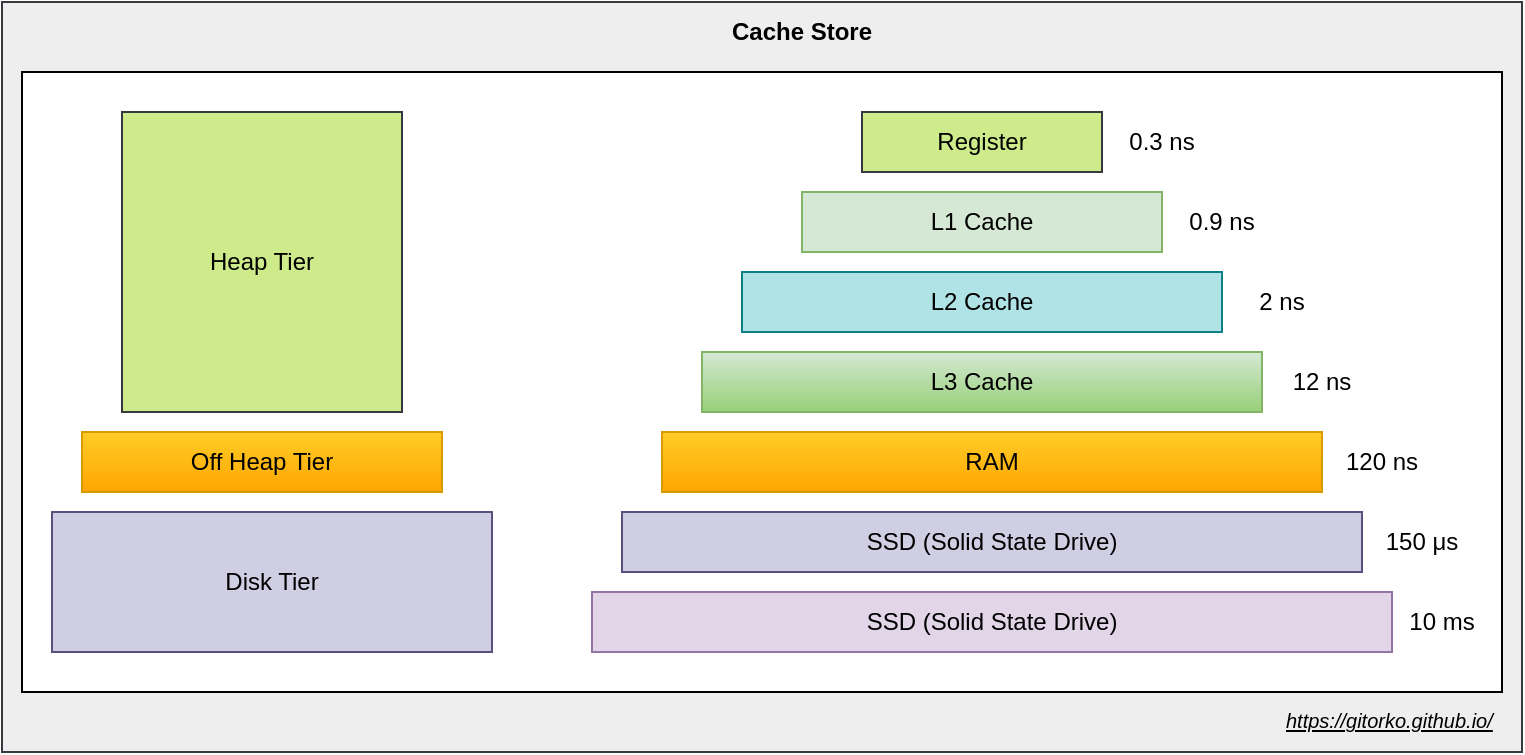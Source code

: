 <mxfile version="12.6.5" type="device"><diagram id="Dp3o9Vz6tszGn6ENBkmb" name="Page-1"><mxGraphModel dx="1606" dy="852" grid="1" gridSize="10" guides="1" tooltips="1" connect="1" arrows="1" fold="1" page="1" pageScale="1" pageWidth="500" pageHeight="1200" math="0" shadow="0"><root><mxCell id="0"/><mxCell id="1" parent="0"/><mxCell id="49H5pgPUqxQ-ABYd0a-r-23" value="" style="rounded=0;whiteSpace=wrap;html=1;fillColor=#eeeeee;strokeColor=#36393d;" vertex="1" parent="1"><mxGeometry x="-260" y="15" width="760" height="375" as="geometry"/></mxCell><mxCell id="49H5pgPUqxQ-ABYd0a-r-22" value="" style="rounded=0;whiteSpace=wrap;html=1;" vertex="1" parent="1"><mxGeometry x="-250" y="50" width="740" height="310" as="geometry"/></mxCell><mxCell id="49H5pgPUqxQ-ABYd0a-r-1" value="Register" style="rounded=0;whiteSpace=wrap;html=1;fillColor=#cdeb8b;strokeColor=#36393d;" vertex="1" parent="1"><mxGeometry x="170" y="70" width="120" height="30" as="geometry"/></mxCell><mxCell id="49H5pgPUqxQ-ABYd0a-r-2" value="L1 Cache" style="rounded=0;whiteSpace=wrap;html=1;fillColor=#d5e8d4;strokeColor=#82b366;" vertex="1" parent="1"><mxGeometry x="140" y="110" width="180" height="30" as="geometry"/></mxCell><mxCell id="49H5pgPUqxQ-ABYd0a-r-3" value="L2 Cache" style="rounded=0;whiteSpace=wrap;html=1;fillColor=#b0e3e6;strokeColor=#0e8088;" vertex="1" parent="1"><mxGeometry x="110" y="150" width="240" height="30" as="geometry"/></mxCell><mxCell id="49H5pgPUqxQ-ABYd0a-r-6" value="L3 Cache" style="rounded=0;whiteSpace=wrap;html=1;gradientColor=#97d077;fillColor=#d5e8d4;strokeColor=#82b366;" vertex="1" parent="1"><mxGeometry x="90" y="190" width="280" height="30" as="geometry"/></mxCell><mxCell id="49H5pgPUqxQ-ABYd0a-r-7" value="RAM" style="rounded=0;whiteSpace=wrap;html=1;gradientColor=#ffa500;fillColor=#ffcd28;strokeColor=#d79b00;" vertex="1" parent="1"><mxGeometry x="70" y="230" width="330" height="30" as="geometry"/></mxCell><mxCell id="49H5pgPUqxQ-ABYd0a-r-8" value="SSD (Solid State Drive)" style="rounded=0;whiteSpace=wrap;html=1;fillColor=#d0cee2;strokeColor=#56517e;" vertex="1" parent="1"><mxGeometry x="50" y="270" width="370" height="30" as="geometry"/></mxCell><mxCell id="49H5pgPUqxQ-ABYd0a-r-9" value="SSD (Solid State Drive)" style="rounded=0;whiteSpace=wrap;html=1;fillColor=#e1d5e7;strokeColor=#9673a6;" vertex="1" parent="1"><mxGeometry x="35" y="310" width="400" height="30" as="geometry"/></mxCell><mxCell id="49H5pgPUqxQ-ABYd0a-r-10" value="0.3 ns" style="text;html=1;strokeColor=none;fillColor=none;align=center;verticalAlign=middle;whiteSpace=wrap;rounded=0;" vertex="1" parent="1"><mxGeometry x="300" y="75" width="40" height="20" as="geometry"/></mxCell><mxCell id="49H5pgPUqxQ-ABYd0a-r-11" value="0.9 ns" style="text;html=1;strokeColor=none;fillColor=none;align=center;verticalAlign=middle;whiteSpace=wrap;rounded=0;" vertex="1" parent="1"><mxGeometry x="330" y="115" width="40" height="20" as="geometry"/></mxCell><mxCell id="49H5pgPUqxQ-ABYd0a-r-12" value="2 ns" style="text;html=1;strokeColor=none;fillColor=none;align=center;verticalAlign=middle;whiteSpace=wrap;rounded=0;" vertex="1" parent="1"><mxGeometry x="360" y="155" width="40" height="20" as="geometry"/></mxCell><mxCell id="49H5pgPUqxQ-ABYd0a-r-13" value="12 ns" style="text;html=1;strokeColor=none;fillColor=none;align=center;verticalAlign=middle;whiteSpace=wrap;rounded=0;" vertex="1" parent="1"><mxGeometry x="380" y="195" width="40" height="20" as="geometry"/></mxCell><mxCell id="49H5pgPUqxQ-ABYd0a-r-14" value="120 ns" style="text;html=1;strokeColor=none;fillColor=none;align=center;verticalAlign=middle;whiteSpace=wrap;rounded=0;" vertex="1" parent="1"><mxGeometry x="410" y="235" width="40" height="20" as="geometry"/></mxCell><mxCell id="49H5pgPUqxQ-ABYd0a-r-15" value="150 μs" style="text;html=1;strokeColor=none;fillColor=none;align=center;verticalAlign=middle;whiteSpace=wrap;rounded=0;" vertex="1" parent="1"><mxGeometry x="430" y="275" width="40" height="20" as="geometry"/></mxCell><mxCell id="49H5pgPUqxQ-ABYd0a-r-16" value="10 ms" style="text;html=1;strokeColor=none;fillColor=none;align=center;verticalAlign=middle;whiteSpace=wrap;rounded=0;" vertex="1" parent="1"><mxGeometry x="440" y="315" width="40" height="20" as="geometry"/></mxCell><mxCell id="49H5pgPUqxQ-ABYd0a-r-17" value="Heap Tier" style="rounded=0;whiteSpace=wrap;html=1;fillColor=#cdeb8b;strokeColor=#36393d;" vertex="1" parent="1"><mxGeometry x="-200" y="70" width="140" height="150" as="geometry"/></mxCell><mxCell id="49H5pgPUqxQ-ABYd0a-r-18" value="Off Heap Tier" style="rounded=0;whiteSpace=wrap;html=1;gradientColor=#ffa500;fillColor=#ffcd28;strokeColor=#d79b00;" vertex="1" parent="1"><mxGeometry x="-220" y="230" width="180" height="30" as="geometry"/></mxCell><mxCell id="49H5pgPUqxQ-ABYd0a-r-21" value="Disk Tier" style="rounded=0;whiteSpace=wrap;html=1;fillColor=#d0cee2;strokeColor=#56517e;" vertex="1" parent="1"><mxGeometry x="-235" y="270" width="220" height="70" as="geometry"/></mxCell><mxCell id="49H5pgPUqxQ-ABYd0a-r-24" value="Cache Store" style="text;html=1;strokeColor=none;fillColor=none;align=center;verticalAlign=middle;whiteSpace=wrap;rounded=0;fontStyle=1" vertex="1" parent="1"><mxGeometry x="100" y="20" width="80" height="20" as="geometry"/></mxCell><UserObject label="&lt;font style=&quot;font-size: 10px&quot;&gt;&lt;i&gt;&lt;u&gt;https://gitorko.github.io/&lt;/u&gt;&lt;/i&gt;&lt;/font&gt;" link="https://gitorko.github.io/" id="49H5pgPUqxQ-ABYd0a-r-25"><mxCell style="text;html=1;" vertex="1" parent="1"><mxGeometry x="380" y="360" width="110" height="30" as="geometry"/></mxCell></UserObject></root></mxGraphModel></diagram></mxfile>